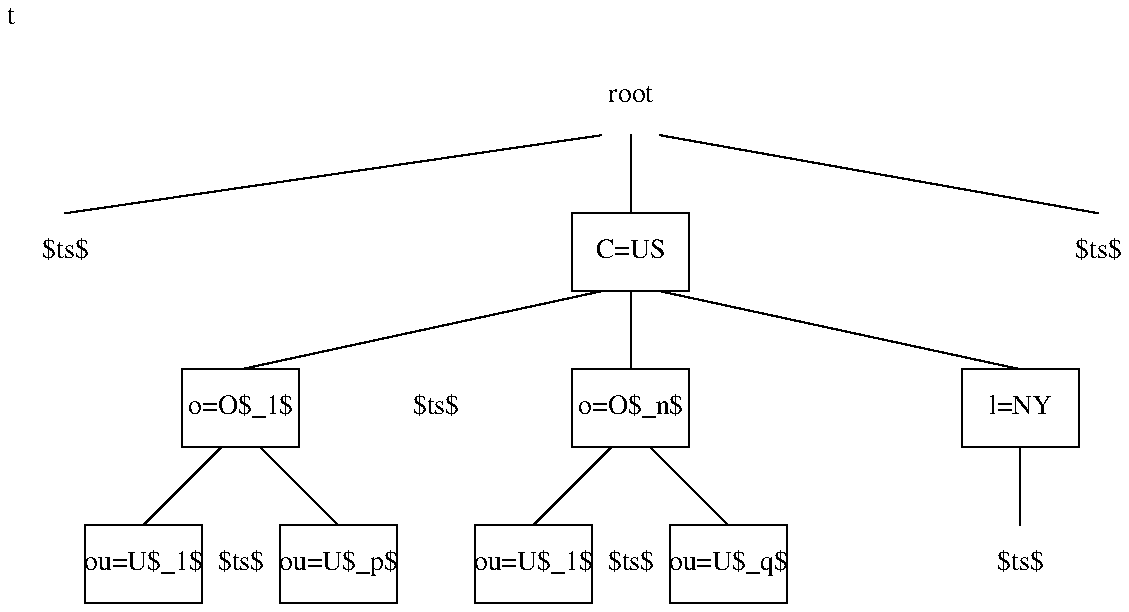 \tt
.PS 5.75i
##
# figure INT-9
##
B1:	box invis "root"
B2:	box with .n at (B1.s.x, B1.s.y-lineht) "C=US"
	line from B2.n to B1.s
##
B3:	box with .ne at (B2.se.x-linewid*5, B2.se.y-lineht) "o=O$_1$"
B4:	box with .n at (B2.s.x, B2.s.y-lineht) "o=O$_n$"
B5:	box with .nw at (B2.sw.x+linewid*5, B2.sw.y-lineht) "l=NY"
	line from B3.n to (B2.s.x-boxwid/4, B2.s.y)
	line from B4.n to (B2.s.x, B2.s.y)
	line from B5.n to (B2.s.x+boxwid/4, B2.s.y)
	move to ((B3.e.x+B4.w.x)/2, B3.e.y); "$\ldots$"
##
B6:	box with .ne at (B3.se.x-linewid*5/4, B3.se.y-lineht) "ou=U$_1$"
B7:	box with .nw at (B3.sw.x+linewid*5/4, B3.sw.y-lineht) "ou=U$_p$"
	line from B6.n to (B3.s.x-boxwid/6, B3.s.y)
	line from B7.n to (B3.s.x+boxwid/6, B3.s.y)
	move to ((B6.e.x+B7.w.x)/2, B6.e.y); "$\ldots$"
##
B8:	box with .ne at (B4.se.x-linewid*5/4, B4.se.y-lineht) "ou=U$_1$"
B9:	box with .nw at (B4.sw.x+linewid*5/4, B4.sw.y-lineht) "ou=U$_q$"
	line from B8.n to (B4.s.x-boxwid/6, B4.s.y)
	line from B9.n to (B4.s.x+boxwid/6, B4.s.y)
	move to ((B8.e.x+B9.w.x)/2, B8.e.y); "$\ldots$"
##
B10:	box invis with .n at (B5.s.x, B5.s.y-lineht) "$\ldots$"
	line from B10.n to B5.s
##
B11:	box "$\ldots$" invis with .n at (B6.n.x-linewid, B2.n.y)
	line from B11.n to (B1.s.x-boxwid/4, B1.s.y)
B12:	box "$\ldots$" invis with .n at (B5.n.x+linewid, B2.n.y)
	line from B12.n to (B1.s.x+boxwid/4, B1.s.y)
##
.PE
